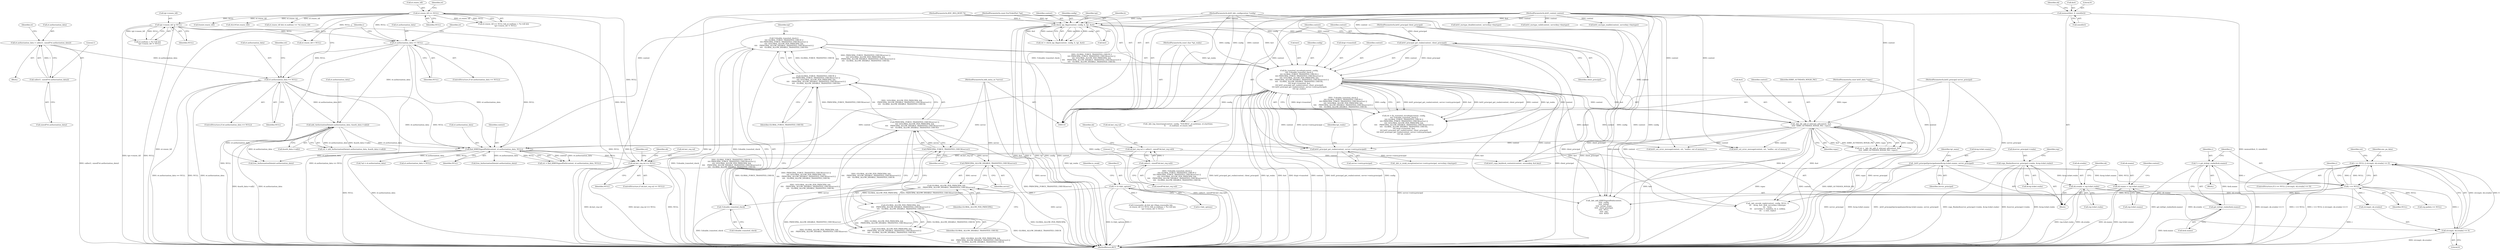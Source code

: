 digraph "0_heimdal_b1e699103f08d6a0ca46a122193c9da65f6cf837_1@API" {
"1000935" [label="(Call,r == NULL || strcmp(r, ek.srealm) == 0)"];
"1000936" [label="(Call,r == NULL)"];
"1000927" [label="(Call,*r = get_krbtgt_realm(&ek.sname))"];
"1000929" [label="(Call,get_krbtgt_realm(&ek.sname))"];
"1000900" [label="(Call,ek.sname = rep.ticket.sname)"];
"1000277" [label="(Call,_krb5_principal2principalname(&rep.ticket.sname, server_principal))"];
"1000123" [label="(MethodParameterIn,krb5_principal server_principal)"];
"1000830" [label="(Call,ek.last_req.val == NULL)"];
"1000814" [label="(Call,ek.last_req.val = calloc(1, sizeof(*ek.last_req.val)))"];
"1000820" [label="(Call,calloc(1, sizeof(*ek.last_req.val)))"];
"1000385" [label="(Call,et.renew_till == NULL)"];
"1000399" [label="(Call,tgt->renew_till != NULL)"];
"1000725" [label="(Call,find_KRB5SignedPath(context, et.authorization_data, NULL))"];
"1000642" [label="(Call,_kdc_tkt_add_if_relevant_ad(context, &et,\n\t\t\t\t\t  KRB5_AUTHDATA_WIN2K_PAC, rspac))"];
"1000226" [label="(Call,fix_transited_encoding(context, config,\n\t\t\t\t !f.disable_transited_check ||\n\t\t\t\t GLOBAL_FORCE_TRANSITED_CHECK ||\n\t\t\t\t PRINCIPAL_FORCE_TRANSITED_CHECK(server) ||\n\t\t\t\t !((GLOBAL_ALLOW_PER_PRINCIPAL &&\n\t\t\t\t    PRINCIPAL_ALLOW_DISABLE_TRANSITED_CHECK(server)) ||\n\t\t\t\t   GLOBAL_ALLOW_DISABLE_TRANSITED_CHECK),\n \t\t\t\t &tgt->transited, &et,\n \t\t\t\t krb5_principal_get_realm(context, client_principal),\n \t\t\t\t krb5_principal_get_realm(context, server->entry.principal),\n\t\t\t\t tgt_realm))"];
"1000255" [label="(Call,krb5_principal_get_realm(context, server->entry.principal))"];
"1000252" [label="(Call,krb5_principal_get_realm(context, client_principal))"];
"1000214" [label="(Call,check_tgs_flags(context, config, b, tgt, &et))"];
"1000111" [label="(MethodParameterIn,krb5_context context)"];
"1000112" [label="(MethodParameterIn,krb5_kdc_configuration *config)"];
"1000113" [label="(MethodParameterIn,KDC_REQ_BODY *b)"];
"1000115" [label="(MethodParameterIn,const EncTicketPart *tgt)"];
"1000156" [label="(Call,memset(&et, 0, sizeof(et)))"];
"1000126" [label="(MethodParameterIn,krb5_principal client_principal)"];
"1000229" [label="(Call,!f.disable_transited_check ||\n\t\t\t\t GLOBAL_FORCE_TRANSITED_CHECK ||\n\t\t\t\t PRINCIPAL_FORCE_TRANSITED_CHECK(server) ||\n\t\t\t\t !((GLOBAL_ALLOW_PER_PRINCIPAL &&\n\t\t\t\t    PRINCIPAL_ALLOW_DISABLE_TRANSITED_CHECK(server)) ||\n\t\t\t\t   GLOBAL_ALLOW_DISABLE_TRANSITED_CHECK))"];
"1000230" [label="(Call,!f.disable_transited_check)"];
"1000140" [label="(Call,f = b->kdc_options)"];
"1000234" [label="(Call,GLOBAL_FORCE_TRANSITED_CHECK ||\n\t\t\t\t PRINCIPAL_FORCE_TRANSITED_CHECK(server) ||\n\t\t\t\t !((GLOBAL_ALLOW_PER_PRINCIPAL &&\n\t\t\t\t    PRINCIPAL_ALLOW_DISABLE_TRANSITED_CHECK(server)) ||\n\t\t\t\t   GLOBAL_ALLOW_DISABLE_TRANSITED_CHECK))"];
"1000236" [label="(Call,PRINCIPAL_FORCE_TRANSITED_CHECK(server) ||\n\t\t\t\t !((GLOBAL_ALLOW_PER_PRINCIPAL &&\n\t\t\t\t    PRINCIPAL_ALLOW_DISABLE_TRANSITED_CHECK(server)) ||\n\t\t\t\t   GLOBAL_ALLOW_DISABLE_TRANSITED_CHECK))"];
"1000237" [label="(Call,PRINCIPAL_FORCE_TRANSITED_CHECK(server))"];
"1000122" [label="(MethodParameterIn,hdb_entry_ex *server)"];
"1000239" [label="(Call,!((GLOBAL_ALLOW_PER_PRINCIPAL &&\n\t\t\t\t    PRINCIPAL_ALLOW_DISABLE_TRANSITED_CHECK(server)) ||\n\t\t\t\t   GLOBAL_ALLOW_DISABLE_TRANSITED_CHECK))"];
"1000240" [label="(Call,(GLOBAL_ALLOW_PER_PRINCIPAL &&\n\t\t\t\t    PRINCIPAL_ALLOW_DISABLE_TRANSITED_CHECK(server)) ||\n\t\t\t\t   GLOBAL_ALLOW_DISABLE_TRANSITED_CHECK)"];
"1000241" [label="(Call,GLOBAL_ALLOW_PER_PRINCIPAL &&\n\t\t\t\t    PRINCIPAL_ALLOW_DISABLE_TRANSITED_CHECK(server))"];
"1000243" [label="(Call,PRINCIPAL_ALLOW_DISABLE_TRANSITED_CHECK(server))"];
"1000127" [label="(MethodParameterIn,const char *tgt_realm)"];
"1000131" [label="(MethodParameterIn,const krb5_data *rspac)"];
"1000677" [label="(Call,et.authorization_data == NULL)"];
"1000665" [label="(Call,et.authorization_data = calloc(1, sizeof(*et.authorization_data)))"];
"1000669" [label="(Call,calloc(1, sizeof(*et.authorization_data)))"];
"1000659" [label="(Call,et.authorization_data == NULL)"];
"1000705" [label="(Call,add_AuthorizationData(et.authorization_data, &auth_data->val[i]))"];
"1000939" [label="(Call,strcmp(r, ek.srealm) == 0)"];
"1000891" [label="(Call,ek.srealm = rep.ticket.realm)"];
"1000266" [label="(Call,copy_Realm(&server_principal->realm, &rep.ticket.realm))"];
"1000964" [label="(Identifier,enc_pa_data)"];
"1000666" [label="(Call,et.authorization_data)"];
"1000706" [label="(Call,et.authorization_data)"];
"1000901" [label="(Call,ek.sname)"];
"1000281" [label="(Identifier,rep)"];
"1000113" [label="(MethodParameterIn,KDC_REQ_BODY *b)"];
"1000234" [label="(Call,GLOBAL_FORCE_TRANSITED_CHECK ||\n\t\t\t\t PRINCIPAL_FORCE_TRANSITED_CHECK(server) ||\n\t\t\t\t !((GLOBAL_ALLOW_PER_PRINCIPAL &&\n\t\t\t\t    PRINCIPAL_ALLOW_DISABLE_TRANSITED_CHECK(server)) ||\n\t\t\t\t   GLOBAL_ALLOW_DISABLE_TRANSITED_CHECK))"];
"1000659" [label="(Call,et.authorization_data == NULL)"];
"1000665" [label="(Call,et.authorization_data = calloc(1, sizeof(*et.authorization_data)))"];
"1000248" [label="(Identifier,tgt)"];
"1000945" [label="(Literal,0)"];
"1000242" [label="(Identifier,GLOBAL_ALLOW_PER_PRINCIPAL)"];
"1000219" [label="(Call,&et)"];
"1000122" [label="(MethodParameterIn,hdb_entry_ex *server)"];
"1000678" [label="(Call,et.authorization_data)"];
"1000131" [label="(MethodParameterIn,const krb5_data *rspac)"];
"1000215" [label="(Identifier,context)"];
"1000681" [label="(Identifier,NULL)"];
"1000271" [label="(Call,&rep.ticket.realm)"];
"1000730" [label="(Identifier,NULL)"];
"1000212" [label="(Call,ret = check_tgs_flags(context, config, b, tgt, &et))"];
"1000253" [label="(Identifier,context)"];
"1000403" [label="(Identifier,NULL)"];
"1000262" [label="(Identifier,tgt_realm)"];
"1000256" [label="(Identifier,context)"];
"1000384" [label="(Call,et.renew_till == NULL && et.endtime < *b->till &&\n       tgt->renew_till != NULL)"];
"1000226" [label="(Call,fix_transited_encoding(context, config,\n\t\t\t\t !f.disable_transited_check ||\n\t\t\t\t GLOBAL_FORCE_TRANSITED_CHECK ||\n\t\t\t\t PRINCIPAL_FORCE_TRANSITED_CHECK(server) ||\n\t\t\t\t !((GLOBAL_ALLOW_PER_PRINCIPAL &&\n\t\t\t\t    PRINCIPAL_ALLOW_DISABLE_TRANSITED_CHECK(server)) ||\n\t\t\t\t   GLOBAL_ALLOW_DISABLE_TRANSITED_CHECK),\n \t\t\t\t &tgt->transited, &et,\n \t\t\t\t krb5_principal_get_realm(context, client_principal),\n \t\t\t\t krb5_principal_get_realm(context, server->entry.principal),\n\t\t\t\t tgt_realm))"];
"1000902" [label="(Identifier,ek)"];
"1000224" [label="(Call,ret = fix_transited_encoding(context, config,\n\t\t\t\t !f.disable_transited_check ||\n\t\t\t\t GLOBAL_FORCE_TRANSITED_CHECK ||\n\t\t\t\t PRINCIPAL_FORCE_TRANSITED_CHECK(server) ||\n\t\t\t\t !((GLOBAL_ALLOW_PER_PRINCIPAL &&\n\t\t\t\t    PRINCIPAL_ALLOW_DISABLE_TRANSITED_CHECK(server)) ||\n\t\t\t\t   GLOBAL_ALLOW_DISABLE_TRANSITED_CHECK),\n \t\t\t\t &tgt->transited, &et,\n \t\t\t\t krb5_principal_get_realm(context, client_principal),\n \t\t\t\t krb5_principal_get_realm(context, server->entry.principal),\n\t\t\t\t tgt_realm))"];
"1000246" [label="(Call,&tgt->transited)"];
"1000243" [label="(Call,PRINCIPAL_ALLOW_DISABLE_TRANSITED_CHECK(server))"];
"1000904" [label="(Call,rep.ticket.sname)"];
"1000240" [label="(Call,(GLOBAL_ALLOW_PER_PRINCIPAL &&\n\t\t\t\t    PRINCIPAL_ALLOW_DISABLE_TRANSITED_CHECK(server)) ||\n\t\t\t\t   GLOBAL_ALLOW_DISABLE_TRANSITED_CHECK)"];
"1000836" [label="(Identifier,NULL)"];
"1000727" [label="(Call,et.authorization_data)"];
"1001051" [label="(Call,krb5_enctype_disable(context, serverkey->keytype))"];
"1000909" [label="(Call,_kdc_log_timestamp(context, config, \"TGS-REQ\", et.authtime, et.starttime,\n\t\t       et.endtime, et.renew_till))"];
"1000928" [label="(Identifier,r)"];
"1000126" [label="(MethodParameterIn,krb5_principal client_principal)"];
"1000745" [label="(Call,free_AuthorizationData(et.authorization_data))"];
"1000216" [label="(Identifier,config)"];
"1000148" [label="(Identifier,is_weak)"];
"1000676" [label="(ControlStructure,if (et.authorization_data == NULL))"];
"1000664" [label="(Block,)"];
"1000726" [label="(Identifier,context)"];
"1000239" [label="(Call,!((GLOBAL_ALLOW_PER_PRINCIPAL &&\n\t\t\t\t    PRINCIPAL_ALLOW_DISABLE_TRANSITED_CHECK(server)) ||\n\t\t\t\t   GLOBAL_ALLOW_DISABLE_TRANSITED_CHECK))"];
"1000845" [label="(Identifier,ek)"];
"1000115" [label="(MethodParameterIn,const EncTicketPart *tgt)"];
"1000941" [label="(Identifier,r)"];
"1000814" [label="(Call,ek.last_req.val = calloc(1, sizeof(*ek.last_req.val)))"];
"1000939" [label="(Call,strcmp(r, ek.srealm) == 0)"];
"1000718" [label="(Call,krb5_set_error_message(context, ret, \"malloc: out of memory\"))"];
"1000644" [label="(Call,&et)"];
"1000936" [label="(Call,r == NULL)"];
"1000156" [label="(Call,memset(&et, 0, sizeof(et)))"];
"1000111" [label="(MethodParameterIn,krb5_context context)"];
"1000227" [label="(Identifier,context)"];
"1000267" [label="(Call,&server_principal->realm)"];
"1000374" [label="(Call,f.renewable_ok && tgt->flags.renewable &&\n       et.renew_till == NULL && et.endtime < *b->till &&\n       tgt->renew_till != NULL)"];
"1000948" [label="(Identifier,ret)"];
"1000929" [label="(Call,get_krbtgt_realm(&ek.sname))"];
"1000250" [label="(Call,&et)"];
"1000723" [label="(Call,ret = find_KRB5SignedPath(context, et.authorization_data, NULL))"];
"1000761" [label="(Call,*ad = et.authorization_data)"];
"1000934" [label="(ControlStructure,if (r == NULL || strcmp(r, ek.srealm) == 0))"];
"1000822" [label="(Call,sizeof(*ek.last_req.val))"];
"1000278" [label="(Call,&rep.ticket.sname)"];
"1000831" [label="(Call,ek.last_req.val)"];
"1000647" [label="(Identifier,rspac)"];
"1000938" [label="(Identifier,NULL)"];
"1001086" [label="(Call,free_AuthorizationData(et.authorization_data))"];
"1000228" [label="(Identifier,config)"];
"1000236" [label="(Call,PRINCIPAL_FORCE_TRANSITED_CHECK(server) ||\n\t\t\t\t !((GLOBAL_ALLOW_PER_PRINCIPAL &&\n\t\t\t\t    PRINCIPAL_ALLOW_DISABLE_TRANSITED_CHECK(server)) ||\n\t\t\t\t   GLOBAL_ALLOW_DISABLE_TRANSITED_CHECK))"];
"1001002" [label="(Call,krb5_enctype_valid(context, serverkey->keytype))"];
"1000277" [label="(Call,_krb5_principal2principalname(&rep.ticket.sname, server_principal))"];
"1000230" [label="(Call,!f.disable_transited_check)"];
"1000663" [label="(Identifier,NULL)"];
"1000815" [label="(Call,ek.last_req.val)"];
"1000703" [label="(Call,ret = add_AuthorizationData(et.authorization_data, &auth_data->val[i]))"];
"1000820" [label="(Call,calloc(1, sizeof(*ek.last_req.val)))"];
"1000640" [label="(Call,ret = _kdc_tkt_add_if_relevant_ad(context, &et,\n\t\t\t\t\t  KRB5_AUTHDATA_WIN2K_PAC, rspac))"];
"1000667" [label="(Identifier,et)"];
"1000937" [label="(Identifier,r)"];
"1000829" [label="(ControlStructure,if (ek.last_req.val == NULL))"];
"1000112" [label="(MethodParameterIn,krb5_kdc_configuration *config)"];
"1000218" [label="(Identifier,tgt)"];
"1000164" [label="(Identifier,ek)"];
"1000140" [label="(Call,f = b->kdc_options)"];
"1000245" [label="(Identifier,GLOBAL_ALLOW_DISABLE_TRANSITED_CHECK)"];
"1000935" [label="(Call,r == NULL || strcmp(r, ek.srealm) == 0)"];
"1000686" [label="(Call,krb5_set_error_message(context, ret, \"malloc: out of memory\"))"];
"1000266" [label="(Call,copy_Realm(&server_principal->realm, &rep.ticket.realm))"];
"1000235" [label="(Identifier,GLOBAL_FORCE_TRANSITED_CHECK)"];
"1000238" [label="(Identifier,server)"];
"1000135" [label="(Block,)"];
"1000577" [label="(Call,et.renew_till = NULL)"];
"1001028" [label="(Call,_kdc_encode_reply(context, config, NULL, 0,\n\t\t\t    &rep, &et, &ek, serverkey->keytype,\n\t\t\t    kvno,\n\t\t\t    serverkey, 0, replykey, rk_is_subkey,\n\t\t\t    e_text, reply))"];
"1000940" [label="(Call,strcmp(r, ek.srealm))"];
"1000214" [label="(Call,check_tgs_flags(context, config, b, tgt, &et))"];
"1000900" [label="(Call,ek.sname = rep.ticket.sname)"];
"1000753" [label="(Call,et.authorization_data = NULL)"];
"1000244" [label="(Identifier,server)"];
"1000229" [label="(Call,!f.disable_transited_check ||\n\t\t\t\t GLOBAL_FORCE_TRANSITED_CHECK ||\n\t\t\t\t PRINCIPAL_FORCE_TRANSITED_CHECK(server) ||\n\t\t\t\t !((GLOBAL_ALLOW_PER_PRINCIPAL &&\n\t\t\t\t    PRINCIPAL_ALLOW_DISABLE_TRANSITED_CHECK(server)) ||\n\t\t\t\t   GLOBAL_ALLOW_DISABLE_TRANSITED_CHECK))"];
"1000930" [label="(Call,&ek.sname)"];
"1000643" [label="(Identifier,context)"];
"1000910" [label="(Identifier,context)"];
"1000891" [label="(Call,ek.srealm = rep.ticket.realm)"];
"1000389" [label="(Identifier,NULL)"];
"1000833" [label="(Identifier,ek)"];
"1000160" [label="(Call,sizeof(et))"];
"1000241" [label="(Call,GLOBAL_ALLOW_PER_PRINCIPAL &&\n\t\t\t\t    PRINCIPAL_ALLOW_DISABLE_TRANSITED_CHECK(server))"];
"1000646" [label="(Identifier,KRB5_AUTHDATA_WIN2K_PAC)"];
"1001077" [label="(Call,free(et.renew_till))"];
"1000157" [label="(Call,&et)"];
"1000830" [label="(Call,ek.last_req.val == NULL)"];
"1000693" [label="(Identifier,i)"];
"1000677" [label="(Call,et.authorization_data == NULL)"];
"1000670" [label="(Literal,1)"];
"1000393" [label="(Identifier,et)"];
"1000783" [label="(Call,krb5_copy_keyblock_contents(context, sessionkey, &et.key))"];
"1000705" [label="(Call,add_AuthorizationData(et.authorization_data, &auth_data->val[i]))"];
"1000895" [label="(Call,rep.ticket.realm)"];
"1000255" [label="(Call,krb5_principal_get_realm(context, server->entry.principal))"];
"1000231" [label="(Call,f.disable_transited_check)"];
"1000671" [label="(Call,sizeof(*et.authorization_data))"];
"1000892" [label="(Call,ek.srealm)"];
"1000399" [label="(Call,tgt->renew_till != NULL)"];
"1000979" [label="(Call,rep.padata == NULL)"];
"1000412" [label="(Call,ALLOC(et.renew_till))"];
"1000642" [label="(Call,_kdc_tkt_add_if_relevant_ad(context, &et,\n\t\t\t\t\t  KRB5_AUTHDATA_WIN2K_PAC, rspac))"];
"1000386" [label="(Call,et.renew_till)"];
"1000725" [label="(Call,find_KRB5SignedPath(context, et.authorization_data, NULL))"];
"1000658" [label="(ControlStructure,if (et.authorization_data == NULL))"];
"1000284" [label="(Identifier,server_principal)"];
"1000949" [label="(Call,_kdc_add_KRB5SignedPath(context,\n\t\t\t\t\t  config,\n\t\t\t\t\t  krbtgt,\n\t\t\t\t\t  krbtgt_etype,\n\t\t\t\t\t  client_principal,\n\t\t\t\t\t  NULL,\n\t\t\t\t\t  spp,\n\t\t\t\t\t  &et))"];
"1001122" [label="(MethodReturn,RET)"];
"1000390" [label="(Call,et.endtime < *b->till &&\n       tgt->renew_till != NULL)"];
"1000927" [label="(Call,*r = get_krbtgt_realm(&ek.sname))"];
"1000925" [label="(Block,)"];
"1000679" [label="(Identifier,et)"];
"1000660" [label="(Call,et.authorization_data)"];
"1000560" [label="(Call,et.renew_till && et.endtime == *et.renew_till)"];
"1000237" [label="(Call,PRINCIPAL_FORCE_TRANSITED_CHECK(server))"];
"1000669" [label="(Call,calloc(1, sizeof(*et.authorization_data)))"];
"1000159" [label="(Literal,0)"];
"1000142" [label="(Call,b->kdc_options)"];
"1000684" [label="(Identifier,ret)"];
"1000127" [label="(MethodParameterIn,const char *tgt_realm)"];
"1001008" [label="(Call,_kdc_is_weak_exception(server->entry.principal, serverkey->keytype))"];
"1000252" [label="(Call,krb5_principal_get_realm(context, client_principal))"];
"1000217" [label="(Identifier,b)"];
"1000123" [label="(MethodParameterIn,krb5_principal server_principal)"];
"1000141" [label="(Identifier,f)"];
"1000709" [label="(Call,&auth_data->val[i])"];
"1001018" [label="(Call,krb5_enctype_enable(context, serverkey->keytype))"];
"1000821" [label="(Literal,1)"];
"1000257" [label="(Call,server->entry.principal)"];
"1000254" [label="(Identifier,client_principal)"];
"1000385" [label="(Call,et.renew_till == NULL)"];
"1000400" [label="(Call,tgt->renew_till)"];
"1000288" [label="(Identifier,tgt_name)"];
"1000839" [label="(Identifier,ret)"];
"1000935" -> "1000934"  [label="AST: "];
"1000935" -> "1000936"  [label="CFG: "];
"1000935" -> "1000939"  [label="CFG: "];
"1000936" -> "1000935"  [label="AST: "];
"1000939" -> "1000935"  [label="AST: "];
"1000948" -> "1000935"  [label="CFG: "];
"1000964" -> "1000935"  [label="CFG: "];
"1000935" -> "1001122"  [label="DDG: strcmp(r, ek.srealm) == 0"];
"1000935" -> "1001122"  [label="DDG: r == NULL"];
"1000935" -> "1001122"  [label="DDG: r == NULL || strcmp(r, ek.srealm) == 0"];
"1000936" -> "1000935"  [label="DDG: r"];
"1000936" -> "1000935"  [label="DDG: NULL"];
"1000939" -> "1000935"  [label="DDG: strcmp(r, ek.srealm)"];
"1000939" -> "1000935"  [label="DDG: 0"];
"1000936" -> "1000938"  [label="CFG: "];
"1000937" -> "1000936"  [label="AST: "];
"1000938" -> "1000936"  [label="AST: "];
"1000941" -> "1000936"  [label="CFG: "];
"1000936" -> "1001122"  [label="DDG: r"];
"1000927" -> "1000936"  [label="DDG: r"];
"1000830" -> "1000936"  [label="DDG: NULL"];
"1000936" -> "1000939"  [label="DDG: r"];
"1000936" -> "1000940"  [label="DDG: r"];
"1000936" -> "1000949"  [label="DDG: NULL"];
"1000936" -> "1000979"  [label="DDG: NULL"];
"1000936" -> "1001028"  [label="DDG: NULL"];
"1000927" -> "1000925"  [label="AST: "];
"1000927" -> "1000929"  [label="CFG: "];
"1000928" -> "1000927"  [label="AST: "];
"1000929" -> "1000927"  [label="AST: "];
"1000937" -> "1000927"  [label="CFG: "];
"1000927" -> "1001122"  [label="DDG: get_krbtgt_realm(&ek.sname)"];
"1000929" -> "1000927"  [label="DDG: &ek.sname"];
"1000929" -> "1000930"  [label="CFG: "];
"1000930" -> "1000929"  [label="AST: "];
"1000929" -> "1001122"  [label="DDG: &ek.sname"];
"1000900" -> "1000929"  [label="DDG: ek.sname"];
"1000900" -> "1000135"  [label="AST: "];
"1000900" -> "1000904"  [label="CFG: "];
"1000901" -> "1000900"  [label="AST: "];
"1000904" -> "1000900"  [label="AST: "];
"1000910" -> "1000900"  [label="CFG: "];
"1000900" -> "1001122"  [label="DDG: rep.ticket.sname"];
"1000900" -> "1001122"  [label="DDG: ek.sname"];
"1000277" -> "1000900"  [label="DDG: &rep.ticket.sname"];
"1000277" -> "1000135"  [label="AST: "];
"1000277" -> "1000284"  [label="CFG: "];
"1000278" -> "1000277"  [label="AST: "];
"1000284" -> "1000277"  [label="AST: "];
"1000288" -> "1000277"  [label="CFG: "];
"1000277" -> "1001122"  [label="DDG: server_principal"];
"1000277" -> "1001122"  [label="DDG: &rep.ticket.sname"];
"1000277" -> "1001122"  [label="DDG: _krb5_principal2principalname(&rep.ticket.sname, server_principal)"];
"1000123" -> "1000277"  [label="DDG: server_principal"];
"1000123" -> "1000110"  [label="AST: "];
"1000123" -> "1001122"  [label="DDG: server_principal"];
"1000830" -> "1000829"  [label="AST: "];
"1000830" -> "1000836"  [label="CFG: "];
"1000831" -> "1000830"  [label="AST: "];
"1000836" -> "1000830"  [label="AST: "];
"1000839" -> "1000830"  [label="CFG: "];
"1000845" -> "1000830"  [label="CFG: "];
"1000830" -> "1001122"  [label="DDG: ek.last_req.val == NULL"];
"1000830" -> "1001122"  [label="DDG: NULL"];
"1000830" -> "1001122"  [label="DDG: ek.last_req.val"];
"1000814" -> "1000830"  [label="DDG: ek.last_req.val"];
"1000385" -> "1000830"  [label="DDG: NULL"];
"1000399" -> "1000830"  [label="DDG: NULL"];
"1000725" -> "1000830"  [label="DDG: NULL"];
"1000814" -> "1000135"  [label="AST: "];
"1000814" -> "1000820"  [label="CFG: "];
"1000815" -> "1000814"  [label="AST: "];
"1000820" -> "1000814"  [label="AST: "];
"1000833" -> "1000814"  [label="CFG: "];
"1000814" -> "1001122"  [label="DDG: calloc(1, sizeof(*ek.last_req.val))"];
"1000820" -> "1000814"  [label="DDG: 1"];
"1000820" -> "1000822"  [label="CFG: "];
"1000821" -> "1000820"  [label="AST: "];
"1000822" -> "1000820"  [label="AST: "];
"1000385" -> "1000384"  [label="AST: "];
"1000385" -> "1000389"  [label="CFG: "];
"1000386" -> "1000385"  [label="AST: "];
"1000389" -> "1000385"  [label="AST: "];
"1000393" -> "1000385"  [label="CFG: "];
"1000384" -> "1000385"  [label="CFG: "];
"1000385" -> "1001122"  [label="DDG: NULL"];
"1000385" -> "1001122"  [label="DDG: et.renew_till"];
"1000385" -> "1000384"  [label="DDG: et.renew_till"];
"1000385" -> "1000384"  [label="DDG: NULL"];
"1000385" -> "1000399"  [label="DDG: NULL"];
"1000385" -> "1000412"  [label="DDG: et.renew_till"];
"1000385" -> "1000560"  [label="DDG: et.renew_till"];
"1000385" -> "1000577"  [label="DDG: NULL"];
"1000385" -> "1000659"  [label="DDG: NULL"];
"1000385" -> "1001077"  [label="DDG: et.renew_till"];
"1000399" -> "1000390"  [label="AST: "];
"1000399" -> "1000403"  [label="CFG: "];
"1000400" -> "1000399"  [label="AST: "];
"1000403" -> "1000399"  [label="AST: "];
"1000390" -> "1000399"  [label="CFG: "];
"1000399" -> "1001122"  [label="DDG: NULL"];
"1000399" -> "1001122"  [label="DDG: tgt->renew_till"];
"1000399" -> "1000390"  [label="DDG: tgt->renew_till"];
"1000399" -> "1000390"  [label="DDG: NULL"];
"1000399" -> "1000577"  [label="DDG: NULL"];
"1000399" -> "1000659"  [label="DDG: NULL"];
"1000725" -> "1000723"  [label="AST: "];
"1000725" -> "1000730"  [label="CFG: "];
"1000726" -> "1000725"  [label="AST: "];
"1000727" -> "1000725"  [label="AST: "];
"1000730" -> "1000725"  [label="AST: "];
"1000723" -> "1000725"  [label="CFG: "];
"1000725" -> "1001122"  [label="DDG: NULL"];
"1000725" -> "1001122"  [label="DDG: et.authorization_data"];
"1000725" -> "1000723"  [label="DDG: context"];
"1000725" -> "1000723"  [label="DDG: et.authorization_data"];
"1000725" -> "1000723"  [label="DDG: NULL"];
"1000642" -> "1000725"  [label="DDG: context"];
"1000226" -> "1000725"  [label="DDG: context"];
"1000111" -> "1000725"  [label="DDG: context"];
"1000677" -> "1000725"  [label="DDG: et.authorization_data"];
"1000677" -> "1000725"  [label="DDG: NULL"];
"1000659" -> "1000725"  [label="DDG: et.authorization_data"];
"1000659" -> "1000725"  [label="DDG: NULL"];
"1000705" -> "1000725"  [label="DDG: et.authorization_data"];
"1000725" -> "1000745"  [label="DDG: et.authorization_data"];
"1000725" -> "1000753"  [label="DDG: NULL"];
"1000725" -> "1000761"  [label="DDG: et.authorization_data"];
"1000725" -> "1000783"  [label="DDG: context"];
"1000725" -> "1001086"  [label="DDG: et.authorization_data"];
"1000642" -> "1000640"  [label="AST: "];
"1000642" -> "1000647"  [label="CFG: "];
"1000643" -> "1000642"  [label="AST: "];
"1000644" -> "1000642"  [label="AST: "];
"1000646" -> "1000642"  [label="AST: "];
"1000647" -> "1000642"  [label="AST: "];
"1000640" -> "1000642"  [label="CFG: "];
"1000642" -> "1001122"  [label="DDG: context"];
"1000642" -> "1001122"  [label="DDG: KRB5_AUTHDATA_WIN2K_PAC"];
"1000642" -> "1001122"  [label="DDG: &et"];
"1000642" -> "1001122"  [label="DDG: rspac"];
"1000642" -> "1000640"  [label="DDG: context"];
"1000642" -> "1000640"  [label="DDG: &et"];
"1000642" -> "1000640"  [label="DDG: KRB5_AUTHDATA_WIN2K_PAC"];
"1000642" -> "1000640"  [label="DDG: rspac"];
"1000226" -> "1000642"  [label="DDG: context"];
"1000226" -> "1000642"  [label="DDG: &et"];
"1000111" -> "1000642"  [label="DDG: context"];
"1000131" -> "1000642"  [label="DDG: rspac"];
"1000642" -> "1000686"  [label="DDG: context"];
"1000642" -> "1000718"  [label="DDG: context"];
"1000642" -> "1000783"  [label="DDG: context"];
"1000642" -> "1000949"  [label="DDG: &et"];
"1000642" -> "1001028"  [label="DDG: &et"];
"1000226" -> "1000224"  [label="AST: "];
"1000226" -> "1000262"  [label="CFG: "];
"1000227" -> "1000226"  [label="AST: "];
"1000228" -> "1000226"  [label="AST: "];
"1000229" -> "1000226"  [label="AST: "];
"1000246" -> "1000226"  [label="AST: "];
"1000250" -> "1000226"  [label="AST: "];
"1000252" -> "1000226"  [label="AST: "];
"1000255" -> "1000226"  [label="AST: "];
"1000262" -> "1000226"  [label="AST: "];
"1000224" -> "1000226"  [label="CFG: "];
"1000226" -> "1001122"  [label="DDG: context"];
"1000226" -> "1001122"  [label="DDG: krb5_principal_get_realm(context, server->entry.principal)"];
"1000226" -> "1001122"  [label="DDG: config"];
"1000226" -> "1001122"  [label="DDG: !f.disable_transited_check ||\n\t\t\t\t GLOBAL_FORCE_TRANSITED_CHECK ||\n\t\t\t\t PRINCIPAL_FORCE_TRANSITED_CHECK(server) ||\n\t\t\t\t !((GLOBAL_ALLOW_PER_PRINCIPAL &&\n\t\t\t\t    PRINCIPAL_ALLOW_DISABLE_TRANSITED_CHECK(server)) ||\n\t\t\t\t   GLOBAL_ALLOW_DISABLE_TRANSITED_CHECK)"];
"1000226" -> "1001122"  [label="DDG: krb5_principal_get_realm(context, client_principal)"];
"1000226" -> "1001122"  [label="DDG: tgt_realm"];
"1000226" -> "1001122"  [label="DDG: &et"];
"1000226" -> "1001122"  [label="DDG: &tgt->transited"];
"1000226" -> "1000224"  [label="DDG: krb5_principal_get_realm(context, server->entry.principal)"];
"1000226" -> "1000224"  [label="DDG: &et"];
"1000226" -> "1000224"  [label="DDG: krb5_principal_get_realm(context, client_principal)"];
"1000226" -> "1000224"  [label="DDG: context"];
"1000226" -> "1000224"  [label="DDG: tgt_realm"];
"1000226" -> "1000224"  [label="DDG: &tgt->transited"];
"1000226" -> "1000224"  [label="DDG: !f.disable_transited_check ||\n\t\t\t\t GLOBAL_FORCE_TRANSITED_CHECK ||\n\t\t\t\t PRINCIPAL_FORCE_TRANSITED_CHECK(server) ||\n\t\t\t\t !((GLOBAL_ALLOW_PER_PRINCIPAL &&\n\t\t\t\t    PRINCIPAL_ALLOW_DISABLE_TRANSITED_CHECK(server)) ||\n\t\t\t\t   GLOBAL_ALLOW_DISABLE_TRANSITED_CHECK)"];
"1000226" -> "1000224"  [label="DDG: config"];
"1000255" -> "1000226"  [label="DDG: context"];
"1000255" -> "1000226"  [label="DDG: server->entry.principal"];
"1000111" -> "1000226"  [label="DDG: context"];
"1000214" -> "1000226"  [label="DDG: config"];
"1000214" -> "1000226"  [label="DDG: &et"];
"1000112" -> "1000226"  [label="DDG: config"];
"1000229" -> "1000226"  [label="DDG: !f.disable_transited_check"];
"1000229" -> "1000226"  [label="DDG: GLOBAL_FORCE_TRANSITED_CHECK ||\n\t\t\t\t PRINCIPAL_FORCE_TRANSITED_CHECK(server) ||\n\t\t\t\t !((GLOBAL_ALLOW_PER_PRINCIPAL &&\n\t\t\t\t    PRINCIPAL_ALLOW_DISABLE_TRANSITED_CHECK(server)) ||\n\t\t\t\t   GLOBAL_ALLOW_DISABLE_TRANSITED_CHECK)"];
"1000252" -> "1000226"  [label="DDG: context"];
"1000252" -> "1000226"  [label="DDG: client_principal"];
"1000127" -> "1000226"  [label="DDG: tgt_realm"];
"1000226" -> "1000686"  [label="DDG: context"];
"1000226" -> "1000718"  [label="DDG: context"];
"1000226" -> "1000783"  [label="DDG: context"];
"1000226" -> "1000909"  [label="DDG: config"];
"1000226" -> "1000949"  [label="DDG: &et"];
"1000226" -> "1001028"  [label="DDG: &et"];
"1000255" -> "1000257"  [label="CFG: "];
"1000256" -> "1000255"  [label="AST: "];
"1000257" -> "1000255"  [label="AST: "];
"1000262" -> "1000255"  [label="CFG: "];
"1000255" -> "1001122"  [label="DDG: server->entry.principal"];
"1000252" -> "1000255"  [label="DDG: context"];
"1000111" -> "1000255"  [label="DDG: context"];
"1000255" -> "1001008"  [label="DDG: server->entry.principal"];
"1000252" -> "1000254"  [label="CFG: "];
"1000253" -> "1000252"  [label="AST: "];
"1000254" -> "1000252"  [label="AST: "];
"1000256" -> "1000252"  [label="CFG: "];
"1000252" -> "1001122"  [label="DDG: client_principal"];
"1000214" -> "1000252"  [label="DDG: context"];
"1000111" -> "1000252"  [label="DDG: context"];
"1000126" -> "1000252"  [label="DDG: client_principal"];
"1000252" -> "1000949"  [label="DDG: client_principal"];
"1000214" -> "1000212"  [label="AST: "];
"1000214" -> "1000219"  [label="CFG: "];
"1000215" -> "1000214"  [label="AST: "];
"1000216" -> "1000214"  [label="AST: "];
"1000217" -> "1000214"  [label="AST: "];
"1000218" -> "1000214"  [label="AST: "];
"1000219" -> "1000214"  [label="AST: "];
"1000212" -> "1000214"  [label="CFG: "];
"1000214" -> "1001122"  [label="DDG: config"];
"1000214" -> "1001122"  [label="DDG: &et"];
"1000214" -> "1001122"  [label="DDG: b"];
"1000214" -> "1001122"  [label="DDG: tgt"];
"1000214" -> "1001122"  [label="DDG: context"];
"1000214" -> "1000212"  [label="DDG: tgt"];
"1000214" -> "1000212"  [label="DDG: b"];
"1000214" -> "1000212"  [label="DDG: config"];
"1000214" -> "1000212"  [label="DDG: &et"];
"1000214" -> "1000212"  [label="DDG: context"];
"1000111" -> "1000214"  [label="DDG: context"];
"1000112" -> "1000214"  [label="DDG: config"];
"1000113" -> "1000214"  [label="DDG: b"];
"1000115" -> "1000214"  [label="DDG: tgt"];
"1000156" -> "1000214"  [label="DDG: &et"];
"1000111" -> "1000110"  [label="AST: "];
"1000111" -> "1001122"  [label="DDG: context"];
"1000111" -> "1000686"  [label="DDG: context"];
"1000111" -> "1000718"  [label="DDG: context"];
"1000111" -> "1000783"  [label="DDG: context"];
"1000111" -> "1000909"  [label="DDG: context"];
"1000111" -> "1000949"  [label="DDG: context"];
"1000111" -> "1001002"  [label="DDG: context"];
"1000111" -> "1001018"  [label="DDG: context"];
"1000111" -> "1001028"  [label="DDG: context"];
"1000111" -> "1001051"  [label="DDG: context"];
"1000112" -> "1000110"  [label="AST: "];
"1000112" -> "1001122"  [label="DDG: config"];
"1000112" -> "1000909"  [label="DDG: config"];
"1000112" -> "1000949"  [label="DDG: config"];
"1000112" -> "1001028"  [label="DDG: config"];
"1000113" -> "1000110"  [label="AST: "];
"1000113" -> "1001122"  [label="DDG: b"];
"1000115" -> "1000110"  [label="AST: "];
"1000115" -> "1001122"  [label="DDG: tgt"];
"1000156" -> "1000135"  [label="AST: "];
"1000156" -> "1000160"  [label="CFG: "];
"1000157" -> "1000156"  [label="AST: "];
"1000159" -> "1000156"  [label="AST: "];
"1000160" -> "1000156"  [label="AST: "];
"1000164" -> "1000156"  [label="CFG: "];
"1000156" -> "1001122"  [label="DDG: memset(&et, 0, sizeof(et))"];
"1000126" -> "1000110"  [label="AST: "];
"1000126" -> "1001122"  [label="DDG: client_principal"];
"1000126" -> "1000949"  [label="DDG: client_principal"];
"1000229" -> "1000230"  [label="CFG: "];
"1000229" -> "1000234"  [label="CFG: "];
"1000230" -> "1000229"  [label="AST: "];
"1000234" -> "1000229"  [label="AST: "];
"1000248" -> "1000229"  [label="CFG: "];
"1000229" -> "1001122"  [label="DDG: GLOBAL_FORCE_TRANSITED_CHECK ||\n\t\t\t\t PRINCIPAL_FORCE_TRANSITED_CHECK(server) ||\n\t\t\t\t !((GLOBAL_ALLOW_PER_PRINCIPAL &&\n\t\t\t\t    PRINCIPAL_ALLOW_DISABLE_TRANSITED_CHECK(server)) ||\n\t\t\t\t   GLOBAL_ALLOW_DISABLE_TRANSITED_CHECK)"];
"1000229" -> "1001122"  [label="DDG: !f.disable_transited_check"];
"1000230" -> "1000229"  [label="DDG: f.disable_transited_check"];
"1000234" -> "1000229"  [label="DDG: GLOBAL_FORCE_TRANSITED_CHECK"];
"1000234" -> "1000229"  [label="DDG: PRINCIPAL_FORCE_TRANSITED_CHECK(server) ||\n\t\t\t\t !((GLOBAL_ALLOW_PER_PRINCIPAL &&\n\t\t\t\t    PRINCIPAL_ALLOW_DISABLE_TRANSITED_CHECK(server)) ||\n\t\t\t\t   GLOBAL_ALLOW_DISABLE_TRANSITED_CHECK)"];
"1000230" -> "1000231"  [label="CFG: "];
"1000231" -> "1000230"  [label="AST: "];
"1000235" -> "1000230"  [label="CFG: "];
"1000230" -> "1001122"  [label="DDG: f.disable_transited_check"];
"1000140" -> "1000230"  [label="DDG: f"];
"1000140" -> "1000135"  [label="AST: "];
"1000140" -> "1000142"  [label="CFG: "];
"1000141" -> "1000140"  [label="AST: "];
"1000142" -> "1000140"  [label="AST: "];
"1000148" -> "1000140"  [label="CFG: "];
"1000140" -> "1001122"  [label="DDG: b->kdc_options"];
"1000140" -> "1001122"  [label="DDG: f"];
"1000140" -> "1000374"  [label="DDG: f"];
"1000234" -> "1000235"  [label="CFG: "];
"1000234" -> "1000236"  [label="CFG: "];
"1000235" -> "1000234"  [label="AST: "];
"1000236" -> "1000234"  [label="AST: "];
"1000234" -> "1001122"  [label="DDG: PRINCIPAL_FORCE_TRANSITED_CHECK(server) ||\n\t\t\t\t !((GLOBAL_ALLOW_PER_PRINCIPAL &&\n\t\t\t\t    PRINCIPAL_ALLOW_DISABLE_TRANSITED_CHECK(server)) ||\n\t\t\t\t   GLOBAL_ALLOW_DISABLE_TRANSITED_CHECK)"];
"1000234" -> "1001122"  [label="DDG: GLOBAL_FORCE_TRANSITED_CHECK"];
"1000236" -> "1000234"  [label="DDG: PRINCIPAL_FORCE_TRANSITED_CHECK(server)"];
"1000236" -> "1000234"  [label="DDG: !((GLOBAL_ALLOW_PER_PRINCIPAL &&\n\t\t\t\t    PRINCIPAL_ALLOW_DISABLE_TRANSITED_CHECK(server)) ||\n\t\t\t\t   GLOBAL_ALLOW_DISABLE_TRANSITED_CHECK)"];
"1000236" -> "1000237"  [label="CFG: "];
"1000236" -> "1000239"  [label="CFG: "];
"1000237" -> "1000236"  [label="AST: "];
"1000239" -> "1000236"  [label="AST: "];
"1000236" -> "1001122"  [label="DDG: PRINCIPAL_FORCE_TRANSITED_CHECK(server)"];
"1000236" -> "1001122"  [label="DDG: !((GLOBAL_ALLOW_PER_PRINCIPAL &&\n\t\t\t\t    PRINCIPAL_ALLOW_DISABLE_TRANSITED_CHECK(server)) ||\n\t\t\t\t   GLOBAL_ALLOW_DISABLE_TRANSITED_CHECK)"];
"1000237" -> "1000236"  [label="DDG: server"];
"1000239" -> "1000236"  [label="DDG: (GLOBAL_ALLOW_PER_PRINCIPAL &&\n\t\t\t\t    PRINCIPAL_ALLOW_DISABLE_TRANSITED_CHECK(server)) ||\n\t\t\t\t   GLOBAL_ALLOW_DISABLE_TRANSITED_CHECK"];
"1000237" -> "1000238"  [label="CFG: "];
"1000238" -> "1000237"  [label="AST: "];
"1000242" -> "1000237"  [label="CFG: "];
"1000237" -> "1001122"  [label="DDG: server"];
"1000122" -> "1000237"  [label="DDG: server"];
"1000237" -> "1000243"  [label="DDG: server"];
"1000122" -> "1000110"  [label="AST: "];
"1000122" -> "1001122"  [label="DDG: server"];
"1000122" -> "1000243"  [label="DDG: server"];
"1000239" -> "1000240"  [label="CFG: "];
"1000240" -> "1000239"  [label="AST: "];
"1000239" -> "1001122"  [label="DDG: (GLOBAL_ALLOW_PER_PRINCIPAL &&\n\t\t\t\t    PRINCIPAL_ALLOW_DISABLE_TRANSITED_CHECK(server)) ||\n\t\t\t\t   GLOBAL_ALLOW_DISABLE_TRANSITED_CHECK"];
"1000240" -> "1000239"  [label="DDG: GLOBAL_ALLOW_PER_PRINCIPAL &&\n\t\t\t\t    PRINCIPAL_ALLOW_DISABLE_TRANSITED_CHECK(server)"];
"1000240" -> "1000239"  [label="DDG: GLOBAL_ALLOW_DISABLE_TRANSITED_CHECK"];
"1000240" -> "1000241"  [label="CFG: "];
"1000240" -> "1000245"  [label="CFG: "];
"1000241" -> "1000240"  [label="AST: "];
"1000245" -> "1000240"  [label="AST: "];
"1000240" -> "1001122"  [label="DDG: GLOBAL_ALLOW_DISABLE_TRANSITED_CHECK"];
"1000240" -> "1001122"  [label="DDG: GLOBAL_ALLOW_PER_PRINCIPAL &&\n\t\t\t\t    PRINCIPAL_ALLOW_DISABLE_TRANSITED_CHECK(server)"];
"1000241" -> "1000240"  [label="DDG: GLOBAL_ALLOW_PER_PRINCIPAL"];
"1000241" -> "1000240"  [label="DDG: PRINCIPAL_ALLOW_DISABLE_TRANSITED_CHECK(server)"];
"1000241" -> "1000242"  [label="CFG: "];
"1000241" -> "1000243"  [label="CFG: "];
"1000242" -> "1000241"  [label="AST: "];
"1000243" -> "1000241"  [label="AST: "];
"1000245" -> "1000241"  [label="CFG: "];
"1000241" -> "1001122"  [label="DDG: GLOBAL_ALLOW_PER_PRINCIPAL"];
"1000241" -> "1001122"  [label="DDG: PRINCIPAL_ALLOW_DISABLE_TRANSITED_CHECK(server)"];
"1000243" -> "1000241"  [label="DDG: server"];
"1000243" -> "1000244"  [label="CFG: "];
"1000244" -> "1000243"  [label="AST: "];
"1000243" -> "1001122"  [label="DDG: server"];
"1000127" -> "1000110"  [label="AST: "];
"1000127" -> "1001122"  [label="DDG: tgt_realm"];
"1000131" -> "1000110"  [label="AST: "];
"1000131" -> "1001122"  [label="DDG: rspac"];
"1000677" -> "1000676"  [label="AST: "];
"1000677" -> "1000681"  [label="CFG: "];
"1000678" -> "1000677"  [label="AST: "];
"1000681" -> "1000677"  [label="AST: "];
"1000684" -> "1000677"  [label="CFG: "];
"1000693" -> "1000677"  [label="CFG: "];
"1000677" -> "1001122"  [label="DDG: NULL"];
"1000677" -> "1001122"  [label="DDG: et.authorization_data"];
"1000677" -> "1001122"  [label="DDG: et.authorization_data == NULL"];
"1000665" -> "1000677"  [label="DDG: et.authorization_data"];
"1000659" -> "1000677"  [label="DDG: NULL"];
"1000677" -> "1000705"  [label="DDG: et.authorization_data"];
"1000677" -> "1001086"  [label="DDG: et.authorization_data"];
"1000665" -> "1000664"  [label="AST: "];
"1000665" -> "1000669"  [label="CFG: "];
"1000666" -> "1000665"  [label="AST: "];
"1000669" -> "1000665"  [label="AST: "];
"1000679" -> "1000665"  [label="CFG: "];
"1000665" -> "1001122"  [label="DDG: calloc(1, sizeof(*et.authorization_data))"];
"1000669" -> "1000665"  [label="DDG: 1"];
"1000669" -> "1000671"  [label="CFG: "];
"1000670" -> "1000669"  [label="AST: "];
"1000671" -> "1000669"  [label="AST: "];
"1000659" -> "1000658"  [label="AST: "];
"1000659" -> "1000663"  [label="CFG: "];
"1000660" -> "1000659"  [label="AST: "];
"1000663" -> "1000659"  [label="AST: "];
"1000667" -> "1000659"  [label="CFG: "];
"1000693" -> "1000659"  [label="CFG: "];
"1000659" -> "1001122"  [label="DDG: NULL"];
"1000659" -> "1001122"  [label="DDG: et.authorization_data == NULL"];
"1000659" -> "1000705"  [label="DDG: et.authorization_data"];
"1000705" -> "1000703"  [label="AST: "];
"1000705" -> "1000709"  [label="CFG: "];
"1000706" -> "1000705"  [label="AST: "];
"1000709" -> "1000705"  [label="AST: "];
"1000703" -> "1000705"  [label="CFG: "];
"1000705" -> "1001122"  [label="DDG: &auth_data->val[i]"];
"1000705" -> "1001122"  [label="DDG: et.authorization_data"];
"1000705" -> "1000703"  [label="DDG: et.authorization_data"];
"1000705" -> "1000703"  [label="DDG: &auth_data->val[i]"];
"1000705" -> "1001086"  [label="DDG: et.authorization_data"];
"1000939" -> "1000945"  [label="CFG: "];
"1000940" -> "1000939"  [label="AST: "];
"1000945" -> "1000939"  [label="AST: "];
"1000939" -> "1001122"  [label="DDG: strcmp(r, ek.srealm)"];
"1000891" -> "1000939"  [label="DDG: ek.srealm"];
"1000891" -> "1000135"  [label="AST: "];
"1000891" -> "1000895"  [label="CFG: "];
"1000892" -> "1000891"  [label="AST: "];
"1000895" -> "1000891"  [label="AST: "];
"1000902" -> "1000891"  [label="CFG: "];
"1000891" -> "1001122"  [label="DDG: rep.ticket.realm"];
"1000891" -> "1001122"  [label="DDG: ek.srealm"];
"1000266" -> "1000891"  [label="DDG: &rep.ticket.realm"];
"1000891" -> "1000940"  [label="DDG: ek.srealm"];
"1000266" -> "1000135"  [label="AST: "];
"1000266" -> "1000271"  [label="CFG: "];
"1000267" -> "1000266"  [label="AST: "];
"1000271" -> "1000266"  [label="AST: "];
"1000281" -> "1000266"  [label="CFG: "];
"1000266" -> "1001122"  [label="DDG: &server_principal->realm"];
"1000266" -> "1001122"  [label="DDG: copy_Realm(&server_principal->realm, &rep.ticket.realm)"];
"1000266" -> "1001122"  [label="DDG: &rep.ticket.realm"];
}
